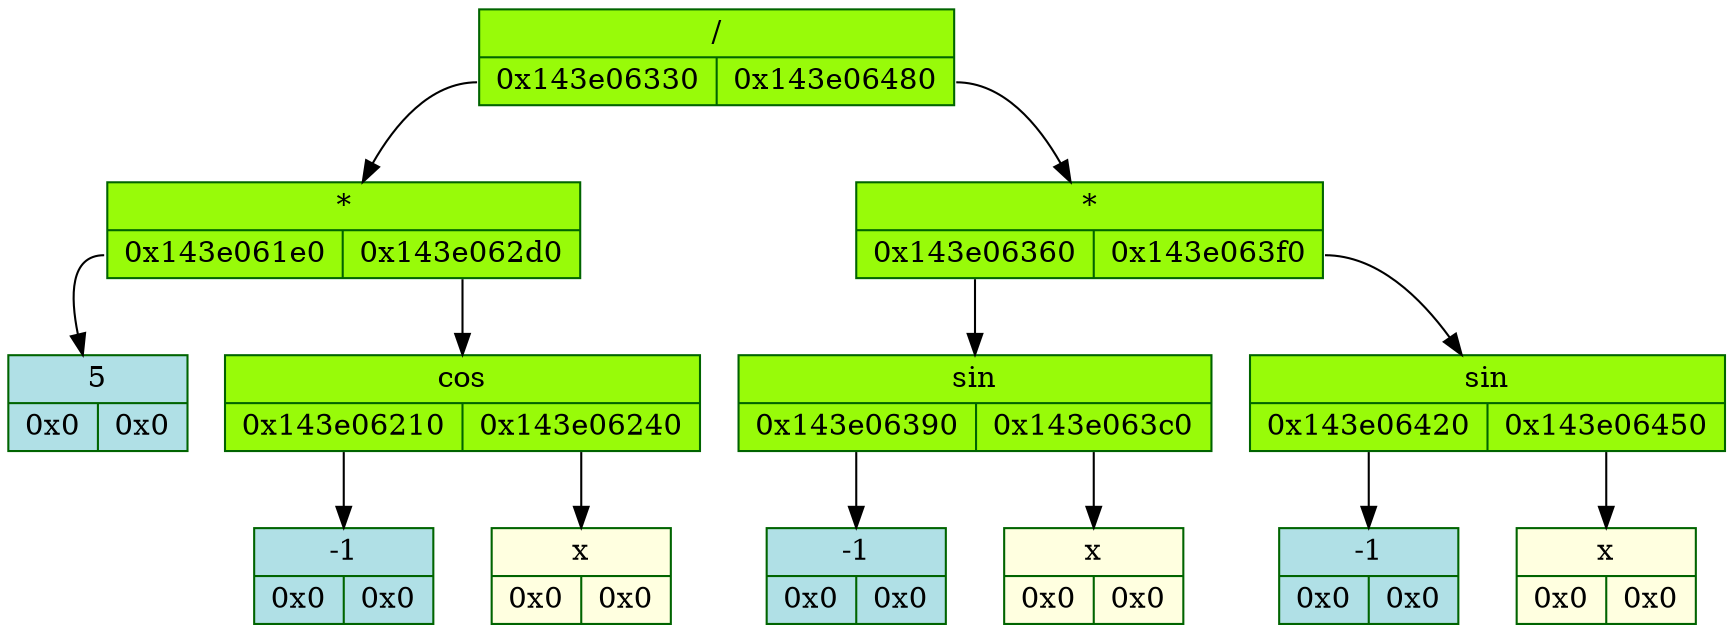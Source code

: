 digraph D{
	rankdir = TB

	node_5433746608 [color = "darkgreen", style = "filled", shape = "record", fillcolor = "#98FB9" label = "{ /  | {<fl5433746608> 0x143e06330 | <fr5433746608> 0x143e06480}}"]
	node_5433746608: <fl5433746608> -> node_5433746224 [color = "black", arrowhead = "normal", label = ""]
	node_5433746224 [color = "darkgreen", style = "filled", shape = "record", fillcolor = "#98FB9" label = "{ *  | {<fl5433746224> 0x143e061e0 | <fr5433746224> 0x143e062d0}}"]
	node_5433746224: <fl5433746224> -> node_5433745888 [color = "black", arrowhead = "normal", label = ""]
	node_5433745888 [color = "darkgreen", style = "filled", shape = "record", fillcolor = "#B0E0E6" label = "{5  | {<fl5433745888> 0x0 | <fr5433745888> 0x0}}"]
	node_5433746224: <fr5433746224> -> node_5433746128 [color = "black", arrowhead = "normal", label = ""]
	node_5433746128 [color = "darkgreen", style = "filled", shape = "record", fillcolor = "#98FB9" label = "{ cos  | {<fl5433746128> 0x143e06210 | <fr5433746128> 0x143e06240}}"]
	node_5433746128: <fl5433746128> -> node_5433745936 [color = "black", arrowhead = "normal", label = ""]
	node_5433745936 [color = "darkgreen", style = "filled", shape = "record", fillcolor = "#B0E0E6" label = "{-1  | {<fl5433745936> 0x0 | <fr5433745936> 0x0}}"]
	node_5433746128: <fr5433746128> -> node_5433745984 [color = "black", arrowhead = "normal", label = ""]
	node_5433745984 [color = "darkgreen", style = "filled", shape = "record", fillcolor = "#FFFFE0" label = "{x  | {<fl5433745984> 0x0 | <fr5433745984> 0x0}}"]
	node_5433746608: <fr5433746608> -> node_5433746560 [color = "black", arrowhead = "normal", label = ""]
	node_5433746560 [color = "darkgreen", style = "filled", shape = "record", fillcolor = "#98FB9" label = "{ *  | {<fl5433746560> 0x143e06360 | <fr5433746560> 0x143e063f0}}"]
	node_5433746560: <fl5433746560> -> node_5433746272 [color = "black", arrowhead = "normal", label = ""]
	node_5433746272 [color = "darkgreen", style = "filled", shape = "record", fillcolor = "#98FB9" label = "{ sin  | {<fl5433746272> 0x143e06390 | <fr5433746272> 0x143e063c0}}"]
	node_5433746272: <fl5433746272> -> node_5433746320 [color = "black", arrowhead = "normal", label = ""]
	node_5433746320 [color = "darkgreen", style = "filled", shape = "record", fillcolor = "#B0E0E6" label = "{-1  | {<fl5433746320> 0x0 | <fr5433746320> 0x0}}"]
	node_5433746272: <fr5433746272> -> node_5433746368 [color = "black", arrowhead = "normal", label = ""]
	node_5433746368 [color = "darkgreen", style = "filled", shape = "record", fillcolor = "#FFFFE0" label = "{x  | {<fl5433746368> 0x0 | <fr5433746368> 0x0}}"]
	node_5433746560: <fr5433746560> -> node_5433746416 [color = "black", arrowhead = "normal", label = ""]
	node_5433746416 [color = "darkgreen", style = "filled", shape = "record", fillcolor = "#98FB9" label = "{ sin  | {<fl5433746416> 0x143e06420 | <fr5433746416> 0x143e06450}}"]
	node_5433746416: <fl5433746416> -> node_5433746464 [color = "black", arrowhead = "normal", label = ""]
	node_5433746464 [color = "darkgreen", style = "filled", shape = "record", fillcolor = "#B0E0E6" label = "{-1  | {<fl5433746464> 0x0 | <fr5433746464> 0x0}}"]
	node_5433746416: <fr5433746416> -> node_5433746512 [color = "black", arrowhead = "normal", label = ""]
	node_5433746512 [color = "darkgreen", style = "filled", shape = "record", fillcolor = "#FFFFE0" label = "{x  | {<fl5433746512> 0x0 | <fr5433746512> 0x0}}"]
}